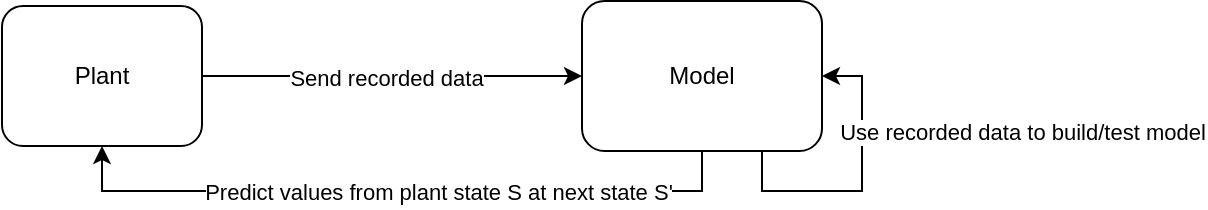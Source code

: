<mxfile version="23.1.1" type="device">
  <diagram id="R2lEEEUBdFMjLlhIrx00" name="Page-1">
    <mxGraphModel dx="1077" dy="564" grid="1" gridSize="10" guides="1" tooltips="1" connect="1" arrows="1" fold="1" page="1" pageScale="1" pageWidth="850" pageHeight="1100" math="0" shadow="0" extFonts="Permanent Marker^https://fonts.googleapis.com/css?family=Permanent+Marker">
      <root>
        <mxCell id="0" />
        <mxCell id="1" parent="0" />
        <mxCell id="NQpFoVwnLHCD1mr3ZYyZ-2" style="edgeStyle=orthogonalEdgeStyle;rounded=0;orthogonalLoop=1;jettySize=auto;html=1;" parent="1" source="NQpFoVwnLHCD1mr3ZYyZ-1" edge="1">
          <mxGeometry relative="1" as="geometry">
            <mxPoint x="460" y="270" as="targetPoint" />
          </mxGeometry>
        </mxCell>
        <mxCell id="NQpFoVwnLHCD1mr3ZYyZ-3" value="Send recorded data" style="edgeLabel;html=1;align=center;verticalAlign=middle;resizable=0;points=[];" parent="NQpFoVwnLHCD1mr3ZYyZ-2" vertex="1" connectable="0">
          <mxGeometry x="0.029" y="-5" relative="1" as="geometry">
            <mxPoint x="-6" y="-5" as="offset" />
          </mxGeometry>
        </mxCell>
        <mxCell id="NQpFoVwnLHCD1mr3ZYyZ-1" value="Plant" style="rounded=1;whiteSpace=wrap;html=1;" parent="1" vertex="1">
          <mxGeometry x="170" y="235" width="100" height="70" as="geometry" />
        </mxCell>
        <mxCell id="NQpFoVwnLHCD1mr3ZYyZ-6" value="Model" style="rounded=1;whiteSpace=wrap;html=1;" parent="1" vertex="1">
          <mxGeometry x="460" y="232.5" width="120" height="75" as="geometry" />
        </mxCell>
        <mxCell id="Saa3QnOTG5s7zxWx84Cj-6" style="edgeStyle=orthogonalEdgeStyle;rounded=0;orthogonalLoop=1;jettySize=auto;html=1;entryX=0.5;entryY=1;entryDx=0;entryDy=0;exitX=0.5;exitY=1;exitDx=0;exitDy=0;" edge="1" parent="1" source="NQpFoVwnLHCD1mr3ZYyZ-6" target="NQpFoVwnLHCD1mr3ZYyZ-1">
          <mxGeometry relative="1" as="geometry">
            <mxPoint x="460" y="425.034" as="sourcePoint" />
          </mxGeometry>
        </mxCell>
        <mxCell id="Saa3QnOTG5s7zxWx84Cj-7" value="Predict values from plant state S at next state S&#39;" style="edgeLabel;html=1;align=center;verticalAlign=middle;resizable=0;points=[];" vertex="1" connectable="0" parent="Saa3QnOTG5s7zxWx84Cj-6">
          <mxGeometry x="-0.163" y="3" relative="1" as="geometry">
            <mxPoint x="-9" y="-3" as="offset" />
          </mxGeometry>
        </mxCell>
        <mxCell id="Saa3QnOTG5s7zxWx84Cj-8" style="edgeStyle=orthogonalEdgeStyle;rounded=0;orthogonalLoop=1;jettySize=auto;html=1;exitX=0.75;exitY=1;exitDx=0;exitDy=0;entryX=1;entryY=0.5;entryDx=0;entryDy=0;" edge="1" parent="1" source="NQpFoVwnLHCD1mr3ZYyZ-6" target="NQpFoVwnLHCD1mr3ZYyZ-6">
          <mxGeometry relative="1" as="geometry" />
        </mxCell>
        <mxCell id="Saa3QnOTG5s7zxWx84Cj-10" value="Use recorded data to build/test model" style="edgeLabel;html=1;align=center;verticalAlign=middle;resizable=0;points=[];" vertex="1" connectable="0" parent="Saa3QnOTG5s7zxWx84Cj-8">
          <mxGeometry x="0.35" relative="1" as="geometry">
            <mxPoint x="80" as="offset" />
          </mxGeometry>
        </mxCell>
      </root>
    </mxGraphModel>
  </diagram>
</mxfile>

